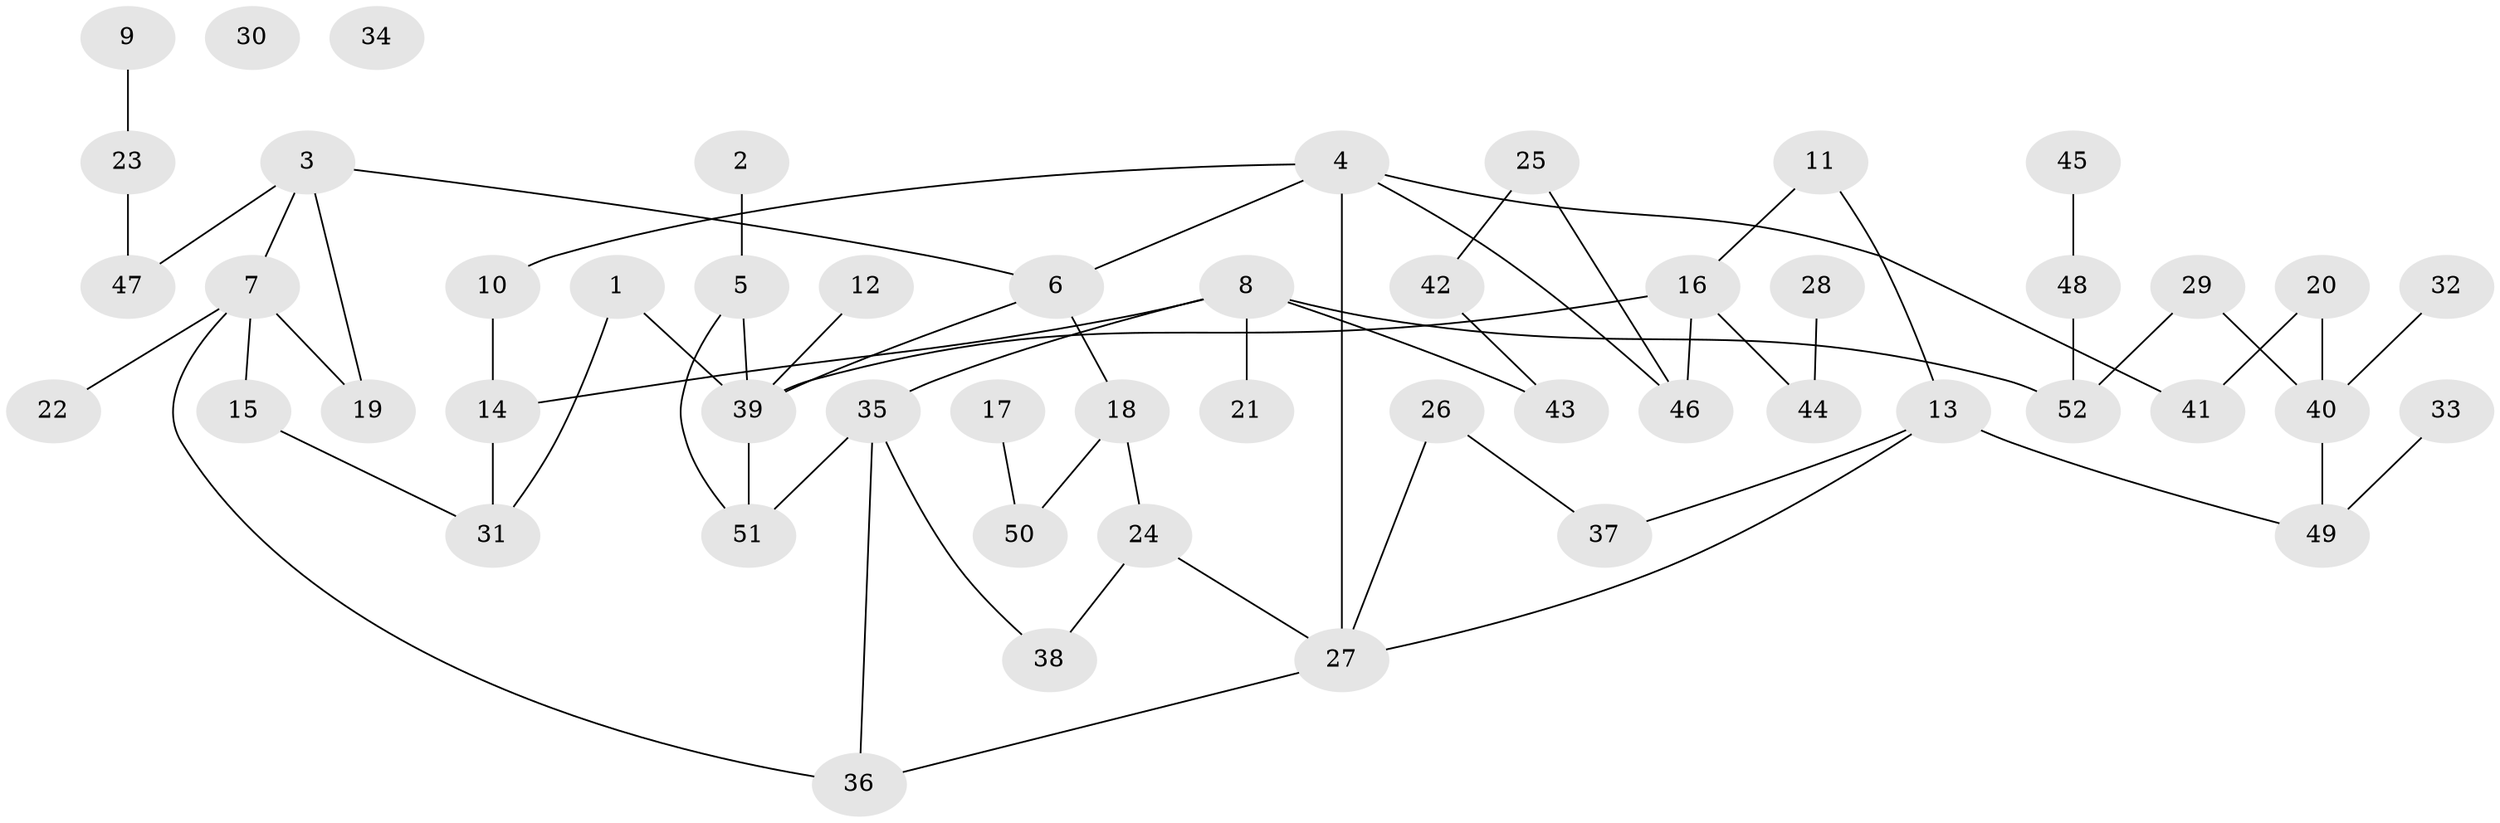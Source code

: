 // coarse degree distribution, {2: 0.14285714285714285, 8: 0.14285714285714285, 3: 0.21428571428571427, 1: 0.2857142857142857, 4: 0.14285714285714285, 5: 0.07142857142857142}
// Generated by graph-tools (version 1.1) at 2025/35/03/04/25 23:35:50]
// undirected, 52 vertices, 64 edges
graph export_dot {
  node [color=gray90,style=filled];
  1;
  2;
  3;
  4;
  5;
  6;
  7;
  8;
  9;
  10;
  11;
  12;
  13;
  14;
  15;
  16;
  17;
  18;
  19;
  20;
  21;
  22;
  23;
  24;
  25;
  26;
  27;
  28;
  29;
  30;
  31;
  32;
  33;
  34;
  35;
  36;
  37;
  38;
  39;
  40;
  41;
  42;
  43;
  44;
  45;
  46;
  47;
  48;
  49;
  50;
  51;
  52;
  1 -- 31;
  1 -- 39;
  2 -- 5;
  3 -- 6;
  3 -- 7;
  3 -- 19;
  3 -- 47;
  4 -- 6;
  4 -- 10;
  4 -- 27;
  4 -- 41;
  4 -- 46;
  5 -- 39;
  5 -- 51;
  6 -- 18;
  6 -- 39;
  7 -- 15;
  7 -- 19;
  7 -- 22;
  7 -- 36;
  8 -- 14;
  8 -- 21;
  8 -- 35;
  8 -- 43;
  8 -- 52;
  9 -- 23;
  10 -- 14;
  11 -- 13;
  11 -- 16;
  12 -- 39;
  13 -- 27;
  13 -- 37;
  13 -- 49;
  14 -- 31;
  15 -- 31;
  16 -- 39;
  16 -- 44;
  16 -- 46;
  17 -- 50;
  18 -- 24;
  18 -- 50;
  20 -- 40;
  20 -- 41;
  23 -- 47;
  24 -- 27;
  24 -- 38;
  25 -- 42;
  25 -- 46;
  26 -- 27;
  26 -- 37;
  27 -- 36;
  28 -- 44;
  29 -- 40;
  29 -- 52;
  32 -- 40;
  33 -- 49;
  35 -- 36;
  35 -- 38;
  35 -- 51;
  39 -- 51;
  40 -- 49;
  42 -- 43;
  45 -- 48;
  48 -- 52;
}
